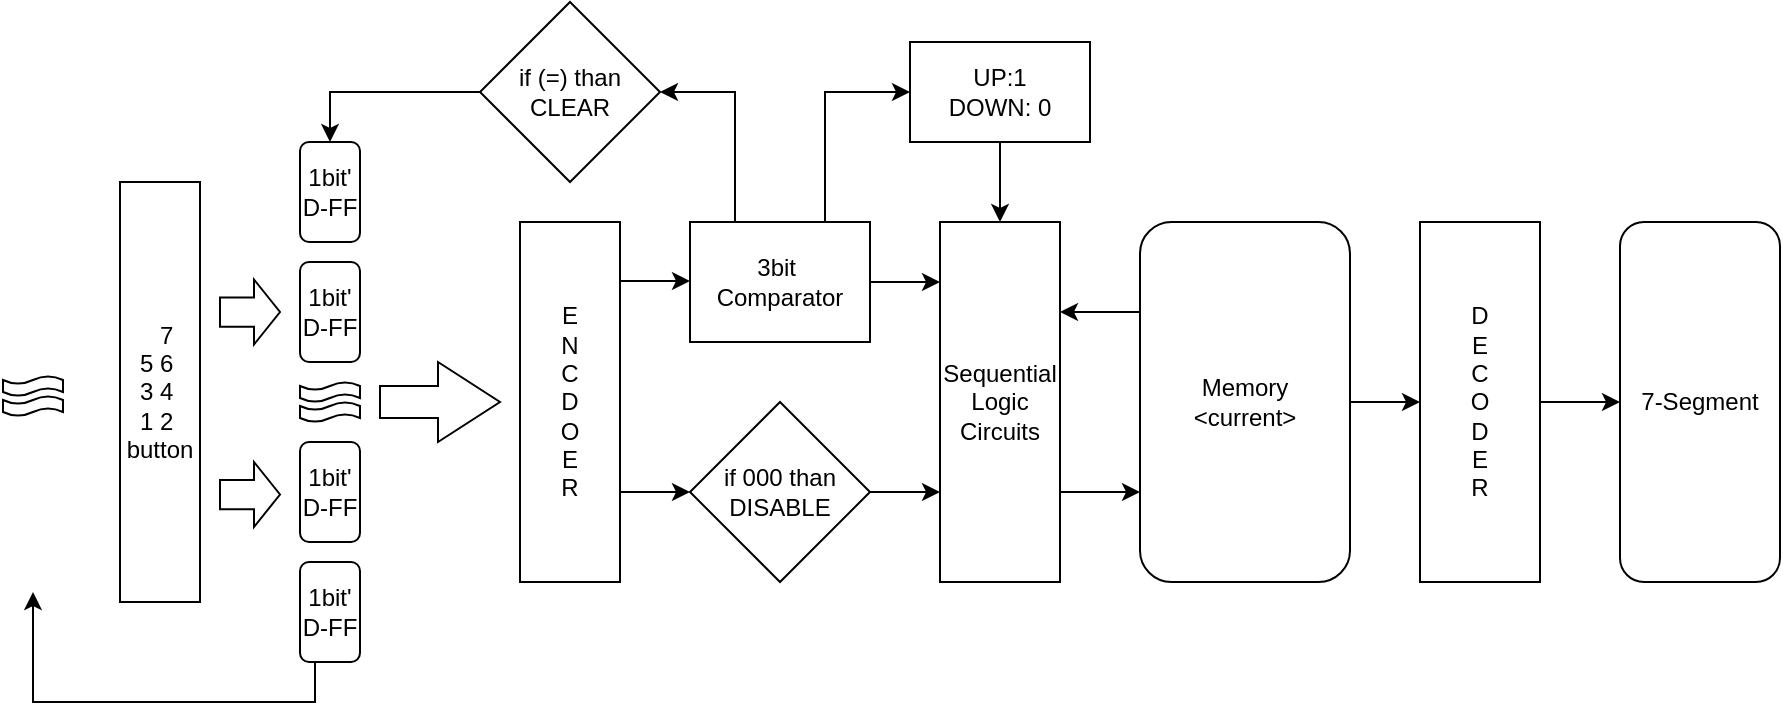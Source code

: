 <mxfile version="14.7.6" type="github">
  <diagram id="SuwwIZp0iLZIKjvh0JOB" name="Page-1">
    <mxGraphModel dx="1372" dy="794" grid="1" gridSize="10" guides="1" tooltips="1" connect="1" arrows="1" fold="1" page="1" pageScale="1" pageWidth="827" pageHeight="1169" math="0" shadow="0">
      <root>
        <mxCell id="0" />
        <mxCell id="1" parent="0" />
        <mxCell id="iK5Fx1AfL2flM0qaRxI--1" style="edgeStyle=orthogonalEdgeStyle;rounded=0;orthogonalLoop=1;jettySize=auto;html=1;exitX=1;exitY=0.75;exitDx=0;exitDy=0;entryX=0;entryY=0.75;entryDx=0;entryDy=0;" parent="1" source="rc-veW3gdyn9Ay4r5dE2-3" target="rc-veW3gdyn9Ay4r5dE2-39" edge="1">
          <mxGeometry relative="1" as="geometry">
            <mxPoint x="680" y="405" as="targetPoint" />
          </mxGeometry>
        </mxCell>
        <mxCell id="rc-veW3gdyn9Ay4r5dE2-3" value="Sequential&lt;br&gt;Logic Circuits" style="rounded=1;whiteSpace=wrap;html=1;arcSize=0;" parent="1" vertex="1">
          <mxGeometry x="590" y="270" width="60" height="180" as="geometry" />
        </mxCell>
        <mxCell id="rc-veW3gdyn9Ay4r5dE2-100" style="edgeStyle=orthogonalEdgeStyle;rounded=0;orthogonalLoop=1;jettySize=auto;html=1;exitX=0.75;exitY=0;exitDx=0;exitDy=0;entryX=0;entryY=0.5;entryDx=0;entryDy=0;" parent="1" source="rc-veW3gdyn9Ay4r5dE2-6" target="rc-veW3gdyn9Ay4r5dE2-21" edge="1">
          <mxGeometry relative="1" as="geometry" />
        </mxCell>
        <mxCell id="rc-veW3gdyn9Ay4r5dE2-127" style="edgeStyle=orthogonalEdgeStyle;rounded=0;orthogonalLoop=1;jettySize=auto;html=1;exitX=0.25;exitY=0;exitDx=0;exitDy=0;entryX=1;entryY=0.5;entryDx=0;entryDy=0;" parent="1" source="rc-veW3gdyn9Ay4r5dE2-6" target="rc-veW3gdyn9Ay4r5dE2-112" edge="1">
          <mxGeometry relative="1" as="geometry" />
        </mxCell>
        <mxCell id="xbK9Jz_AhKt2dMF5y17C-12" style="edgeStyle=orthogonalEdgeStyle;rounded=0;orthogonalLoop=1;jettySize=auto;html=1;exitX=1;exitY=0.5;exitDx=0;exitDy=0;" parent="1" source="rc-veW3gdyn9Ay4r5dE2-6" edge="1">
          <mxGeometry relative="1" as="geometry">
            <mxPoint x="590" y="300" as="targetPoint" />
          </mxGeometry>
        </mxCell>
        <mxCell id="rc-veW3gdyn9Ay4r5dE2-6" value="3bit&amp;nbsp; Comparator" style="rounded=1;whiteSpace=wrap;html=1;arcSize=0;" parent="1" vertex="1">
          <mxGeometry x="465" y="270" width="90" height="60" as="geometry" />
        </mxCell>
        <mxCell id="rc-veW3gdyn9Ay4r5dE2-10" value="&amp;nbsp; 7&lt;br&gt;5 6&amp;nbsp;&lt;br&gt;3 4&amp;nbsp;&lt;br&gt;1 2&amp;nbsp;&lt;br&gt;button" style="rounded=1;whiteSpace=wrap;html=1;arcSize=0;" parent="1" vertex="1">
          <mxGeometry x="180" y="250" width="40" height="210" as="geometry" />
        </mxCell>
        <mxCell id="xbK9Jz_AhKt2dMF5y17C-10" style="edgeStyle=orthogonalEdgeStyle;rounded=0;orthogonalLoop=1;jettySize=auto;html=1;exitX=1;exitY=0.75;exitDx=0;exitDy=0;entryX=0;entryY=0.5;entryDx=0;entryDy=0;" parent="1" source="rc-veW3gdyn9Ay4r5dE2-13" target="rc-veW3gdyn9Ay4r5dE2-111" edge="1">
          <mxGeometry relative="1" as="geometry" />
        </mxCell>
        <mxCell id="rc-veW3gdyn9Ay4r5dE2-13" value="E&lt;br&gt;N&lt;br&gt;C&lt;br&gt;D&lt;br&gt;O&lt;br&gt;E&lt;br&gt;R" style="rounded=1;whiteSpace=wrap;html=1;arcSize=0;" parent="1" vertex="1">
          <mxGeometry x="380" y="270" width="50" height="180" as="geometry" />
        </mxCell>
        <mxCell id="rc-veW3gdyn9Ay4r5dE2-14" value="7-Segment" style="rounded=1;whiteSpace=wrap;html=1;" parent="1" vertex="1">
          <mxGeometry x="930" y="270" width="80" height="180" as="geometry" />
        </mxCell>
        <mxCell id="xbK9Jz_AhKt2dMF5y17C-14" style="edgeStyle=orthogonalEdgeStyle;rounded=0;orthogonalLoop=1;jettySize=auto;html=1;exitX=1;exitY=0.5;exitDx=0;exitDy=0;entryX=0;entryY=0.5;entryDx=0;entryDy=0;" parent="1" source="rc-veW3gdyn9Ay4r5dE2-16" target="rc-veW3gdyn9Ay4r5dE2-14" edge="1">
          <mxGeometry relative="1" as="geometry" />
        </mxCell>
        <mxCell id="rc-veW3gdyn9Ay4r5dE2-16" value="D&lt;br&gt;E&lt;br&gt;C&lt;br&gt;O&lt;br&gt;D&lt;br&gt;E&lt;br&gt;R" style="rounded=1;whiteSpace=wrap;html=1;arcSize=0;" parent="1" vertex="1">
          <mxGeometry x="830" y="270" width="60" height="180" as="geometry" />
        </mxCell>
        <mxCell id="rc-veW3gdyn9Ay4r5dE2-97" style="edgeStyle=orthogonalEdgeStyle;rounded=0;orthogonalLoop=1;jettySize=auto;html=1;exitX=0.25;exitY=1;exitDx=0;exitDy=0;entryX=0.5;entryY=1;entryDx=0;entryDy=0;" parent="1" source="rc-veW3gdyn9Ay4r5dE2-17" target="rc-veW3gdyn9Ay4r5dE2-88" edge="1">
          <mxGeometry relative="1" as="geometry" />
        </mxCell>
        <mxCell id="rc-veW3gdyn9Ay4r5dE2-17" value="1bit&#39;&lt;br&gt;D-FF" style="rounded=1;whiteSpace=wrap;html=1;" parent="1" vertex="1">
          <mxGeometry x="270" y="440" width="30" height="50" as="geometry" />
        </mxCell>
        <mxCell id="rc-veW3gdyn9Ay4r5dE2-130" style="edgeStyle=orthogonalEdgeStyle;rounded=0;orthogonalLoop=1;jettySize=auto;html=1;exitX=0.5;exitY=1;exitDx=0;exitDy=0;entryX=0.5;entryY=0;entryDx=0;entryDy=0;" parent="1" source="rc-veW3gdyn9Ay4r5dE2-21" target="rc-veW3gdyn9Ay4r5dE2-3" edge="1">
          <mxGeometry relative="1" as="geometry" />
        </mxCell>
        <mxCell id="rc-veW3gdyn9Ay4r5dE2-21" value="UP:1&lt;br&gt;DOWN: 0" style="rounded=1;whiteSpace=wrap;html=1;arcSize=0;" parent="1" vertex="1">
          <mxGeometry x="575" y="180" width="90" height="50" as="geometry" />
        </mxCell>
        <mxCell id="rc-veW3gdyn9Ay4r5dE2-22" value="" style="html=1;shadow=0;dashed=0;align=center;verticalAlign=middle;shape=mxgraph.arrows2.arrow;dy=0.6;dx=31;notch=0;rotation=0;" parent="1" vertex="1">
          <mxGeometry x="310" y="340" width="60" height="40" as="geometry" />
        </mxCell>
        <mxCell id="rc-veW3gdyn9Ay4r5dE2-25" value="" style="shape=tape;whiteSpace=wrap;html=1;direction=south;rotation=90;" parent="1" vertex="1">
          <mxGeometry x="280" y="340" width="10" height="30" as="geometry" />
        </mxCell>
        <mxCell id="rc-veW3gdyn9Ay4r5dE2-30" value="" style="shape=image;html=1;verticalAlign=top;verticalLabelPosition=bottom;labelBackgroundColor=#ffffff;imageAspect=0;aspect=fixed;image=https://cdn2.iconfinder.com/data/icons/electronic-13/480/6-electronic-led-icon-2-128.png;rounded=0;glass=0;sketch=0;fillColor=none;" parent="1" vertex="1">
          <mxGeometry x="120" y="265" width="33" height="33" as="geometry" />
        </mxCell>
        <mxCell id="rc-veW3gdyn9Ay4r5dE2-31" value="" style="shape=image;html=1;verticalAlign=top;verticalLabelPosition=bottom;labelBackgroundColor=#ffffff;imageAspect=0;aspect=fixed;image=https://cdn2.iconfinder.com/data/icons/electronic-13/480/6-electronic-led-icon-2-128.png;rounded=0;glass=0;sketch=0;fillColor=none;" parent="1" vertex="1">
          <mxGeometry x="120" y="304" width="33" height="33" as="geometry" />
        </mxCell>
        <mxCell id="rc-veW3gdyn9Ay4r5dE2-32" value="" style="shape=image;html=1;verticalAlign=top;verticalLabelPosition=bottom;labelBackgroundColor=#ffffff;imageAspect=0;aspect=fixed;image=https://cdn2.iconfinder.com/data/icons/electronic-13/480/6-electronic-led-icon-2-128.png;rounded=0;glass=0;sketch=0;fillColor=none;" parent="1" vertex="1">
          <mxGeometry x="120" y="382" width="33" height="33" as="geometry" />
        </mxCell>
        <mxCell id="rc-veW3gdyn9Ay4r5dE2-109" style="edgeStyle=orthogonalEdgeStyle;rounded=0;orthogonalLoop=1;jettySize=auto;html=1;exitX=1;exitY=0.5;exitDx=0;exitDy=0;entryX=0;entryY=0.5;entryDx=0;entryDy=0;" parent="1" source="rc-veW3gdyn9Ay4r5dE2-39" target="rc-veW3gdyn9Ay4r5dE2-16" edge="1">
          <mxGeometry relative="1" as="geometry" />
        </mxCell>
        <mxCell id="iK5Fx1AfL2flM0qaRxI--2" style="edgeStyle=orthogonalEdgeStyle;rounded=0;orthogonalLoop=1;jettySize=auto;html=1;exitX=0;exitY=0.25;exitDx=0;exitDy=0;entryX=1;entryY=0.25;entryDx=0;entryDy=0;" parent="1" source="rc-veW3gdyn9Ay4r5dE2-39" target="rc-veW3gdyn9Ay4r5dE2-3" edge="1">
          <mxGeometry relative="1" as="geometry" />
        </mxCell>
        <mxCell id="rc-veW3gdyn9Ay4r5dE2-39" value="Memory&lt;br&gt;&amp;lt;current&amp;gt;" style="rounded=1;whiteSpace=wrap;html=1;" parent="1" vertex="1">
          <mxGeometry x="690" y="270" width="105" height="180" as="geometry" />
        </mxCell>
        <mxCell id="rc-veW3gdyn9Ay4r5dE2-79" value="1bit&#39;&lt;br&gt;D-FF" style="rounded=1;whiteSpace=wrap;html=1;" parent="1" vertex="1">
          <mxGeometry x="270" y="380" width="30" height="50" as="geometry" />
        </mxCell>
        <mxCell id="rc-veW3gdyn9Ay4r5dE2-80" value="1bit&#39;&lt;br&gt;D-FF" style="rounded=1;whiteSpace=wrap;html=1;" parent="1" vertex="1">
          <mxGeometry x="270" y="290" width="30" height="50" as="geometry" />
        </mxCell>
        <mxCell id="rc-veW3gdyn9Ay4r5dE2-81" value="1bit&#39;&lt;br&gt;D-FF" style="rounded=1;whiteSpace=wrap;html=1;" parent="1" vertex="1">
          <mxGeometry x="270" y="230" width="30" height="50" as="geometry" />
        </mxCell>
        <mxCell id="rc-veW3gdyn9Ay4r5dE2-84" value="" style="shape=tape;whiteSpace=wrap;html=1;direction=south;rotation=90;" parent="1" vertex="1">
          <mxGeometry x="280" y="350" width="10" height="30" as="geometry" />
        </mxCell>
        <mxCell id="rc-veW3gdyn9Ay4r5dE2-86" value="" style="shape=tape;whiteSpace=wrap;html=1;direction=south;rotation=90;" parent="1" vertex="1">
          <mxGeometry x="131.5" y="337" width="10" height="30" as="geometry" />
        </mxCell>
        <mxCell id="rc-veW3gdyn9Ay4r5dE2-87" value="" style="shape=tape;whiteSpace=wrap;html=1;direction=south;rotation=90;" parent="1" vertex="1">
          <mxGeometry x="131.5" y="347" width="10" height="30" as="geometry" />
        </mxCell>
        <mxCell id="rc-veW3gdyn9Ay4r5dE2-88" value="" style="shape=image;html=1;verticalAlign=top;verticalLabelPosition=bottom;labelBackgroundColor=#ffffff;imageAspect=0;aspect=fixed;image=https://cdn2.iconfinder.com/data/icons/electronic-13/480/6-electronic-led-icon-2-128.png;rounded=0;glass=0;sketch=0;fillColor=none;" parent="1" vertex="1">
          <mxGeometry x="120" y="422" width="33" height="33" as="geometry" />
        </mxCell>
        <mxCell id="xbK9Jz_AhKt2dMF5y17C-9" style="edgeStyle=orthogonalEdgeStyle;rounded=0;orthogonalLoop=1;jettySize=auto;html=1;exitX=1;exitY=0.5;exitDx=0;exitDy=0;entryX=0;entryY=0.75;entryDx=0;entryDy=0;" parent="1" source="rc-veW3gdyn9Ay4r5dE2-111" target="rc-veW3gdyn9Ay4r5dE2-3" edge="1">
          <mxGeometry relative="1" as="geometry" />
        </mxCell>
        <mxCell id="rc-veW3gdyn9Ay4r5dE2-111" value="&lt;span&gt;if 000 than&lt;/span&gt;&lt;br&gt;&lt;span&gt;DISABLE&lt;/span&gt;" style="rhombus;whiteSpace=wrap;html=1;" parent="1" vertex="1">
          <mxGeometry x="465" y="360" width="90" height="90" as="geometry" />
        </mxCell>
        <mxCell id="rc-veW3gdyn9Ay4r5dE2-128" style="edgeStyle=orthogonalEdgeStyle;rounded=0;orthogonalLoop=1;jettySize=auto;html=1;exitX=0;exitY=0.5;exitDx=0;exitDy=0;entryX=0.5;entryY=0;entryDx=0;entryDy=0;" parent="1" source="rc-veW3gdyn9Ay4r5dE2-112" target="rc-veW3gdyn9Ay4r5dE2-81" edge="1">
          <mxGeometry relative="1" as="geometry" />
        </mxCell>
        <mxCell id="rc-veW3gdyn9Ay4r5dE2-112" value="if (=) than&lt;br&gt;CLEAR" style="rhombus;whiteSpace=wrap;html=1;" parent="1" vertex="1">
          <mxGeometry x="360" y="160" width="90" height="90" as="geometry" />
        </mxCell>
        <mxCell id="rc-veW3gdyn9Ay4r5dE2-143" value="" style="html=1;shadow=0;dashed=0;align=center;verticalAlign=middle;shape=mxgraph.arrows2.arrow;dy=0.55;dx=13;notch=0;rotation=0;" parent="1" vertex="1">
          <mxGeometry x="230" y="298.75" width="30" height="32.5" as="geometry" />
        </mxCell>
        <mxCell id="rc-veW3gdyn9Ay4r5dE2-144" value="" style="html=1;shadow=0;dashed=0;align=center;verticalAlign=middle;shape=mxgraph.arrows2.arrow;dy=0.55;dx=13;notch=0;rotation=0;" parent="1" vertex="1">
          <mxGeometry x="230" y="390" width="30" height="32.5" as="geometry" />
        </mxCell>
        <mxCell id="xbK9Jz_AhKt2dMF5y17C-13" style="edgeStyle=orthogonalEdgeStyle;rounded=0;orthogonalLoop=1;jettySize=auto;html=1;exitX=1;exitY=0.5;exitDx=0;exitDy=0;" parent="1" edge="1">
          <mxGeometry relative="1" as="geometry">
            <mxPoint x="465" y="299.5" as="targetPoint" />
            <mxPoint x="430" y="299.5" as="sourcePoint" />
          </mxGeometry>
        </mxCell>
      </root>
    </mxGraphModel>
  </diagram>
</mxfile>
